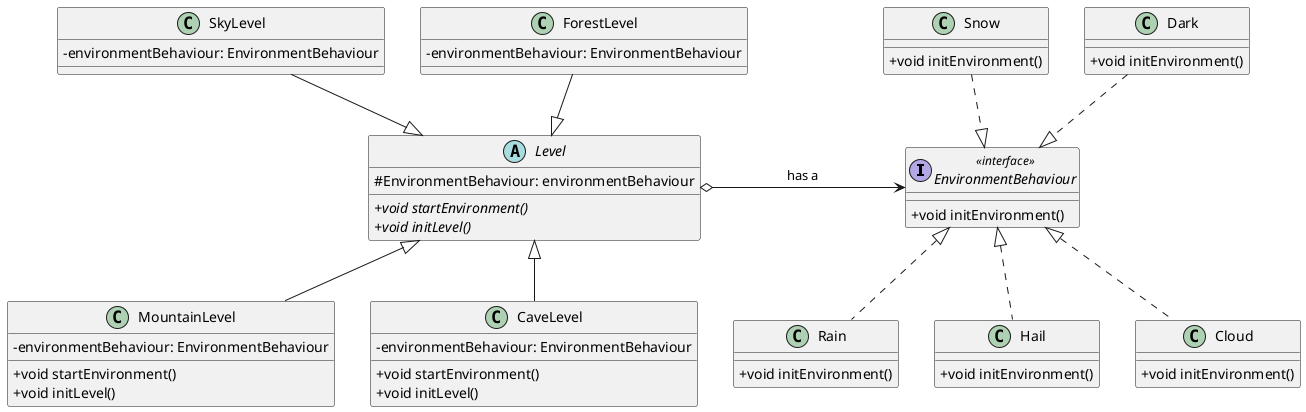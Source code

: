 @startuml
skinparam classAttributeIconSize 0


interface EnvironmentBehaviour <<interface>>{
     +void initEnvironment()
}

class Rain{
  +void initEnvironment()
}


class Snow{
  +void initEnvironment()
}

class Dark{
  +void initEnvironment()
}

class Hail{
  +void initEnvironment()
}

class Cloud{
  +void initEnvironment()
}

EnvironmentBehaviour <|.. Rain
Dark ..|> EnvironmentBehaviour
Snow ..|> EnvironmentBehaviour
EnvironmentBehaviour <|.. Cloud
EnvironmentBehaviour <|.. Hail

Level o->	 EnvironmentBehaviour : has a


abstract class Level {
    #EnvironmentBehaviour: environmentBehaviour

    +{abstract} void startEnvironment()
    +{abstract} void initLevel()


}

class MountainLevel {
-environmentBehaviour: EnvironmentBehaviour
 +void startEnvironment()
    +void initLevel()

}

class CaveLevel {
   -environmentBehaviour: EnvironmentBehaviour
   +void startEnvironment()
       +void initLevel()
}

class SkyLevel {
   -environmentBehaviour: EnvironmentBehaviour

}

class ForestLevel{
-environmentBehaviour: EnvironmentBehaviour
}

Level <|-- CaveLevel
Level<|-- MountainLevel
SkyLevel --|> Level
ForestLevel --|> Level






@enduml
